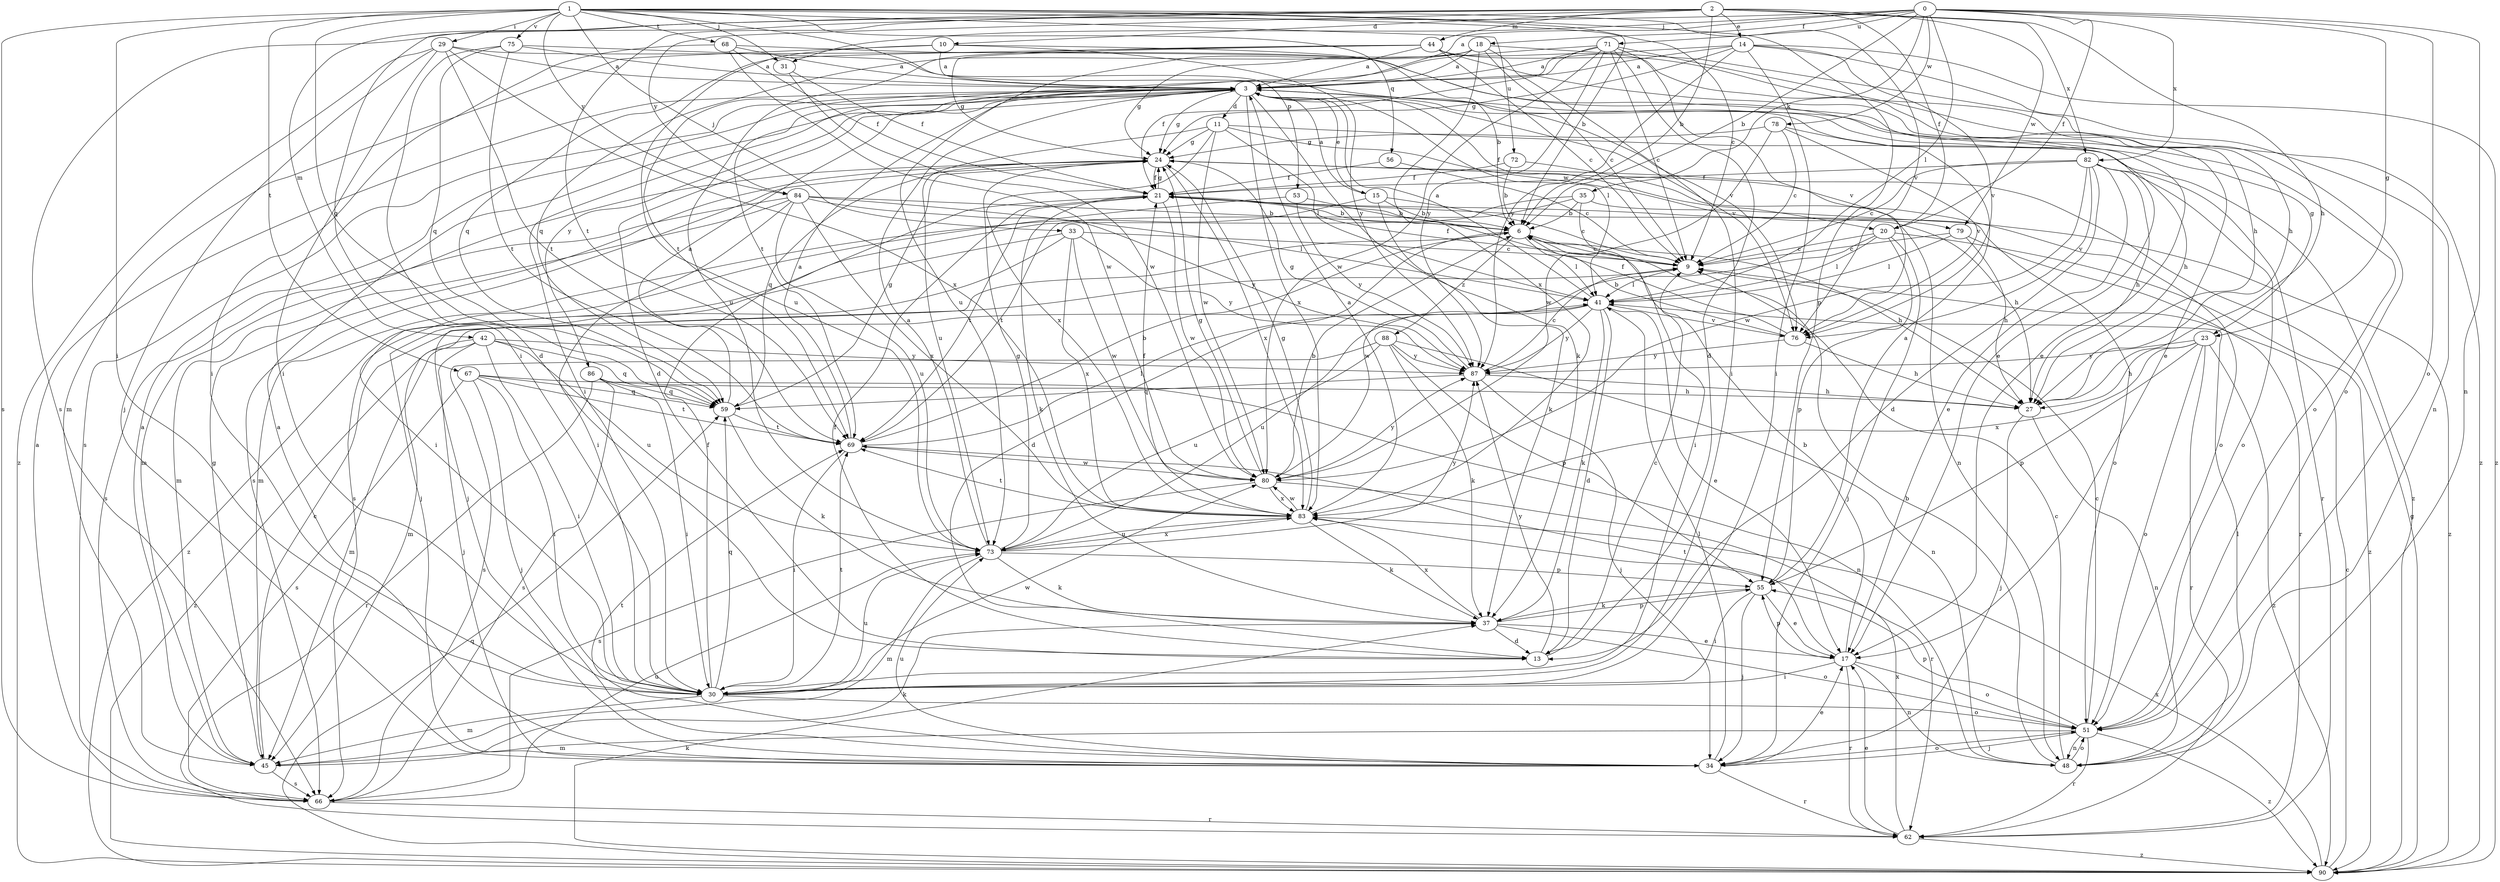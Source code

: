 strict digraph  {
0;
1;
2;
3;
6;
9;
10;
11;
13;
14;
15;
17;
18;
20;
21;
23;
24;
27;
29;
30;
31;
33;
34;
35;
37;
41;
42;
44;
45;
48;
51;
53;
55;
56;
59;
62;
66;
67;
68;
69;
71;
72;
73;
75;
76;
78;
79;
80;
82;
83;
84;
86;
87;
88;
90;
0 -> 3  [label=a];
0 -> 6  [label=b];
0 -> 18  [label=f];
0 -> 20  [label=f];
0 -> 23  [label=g];
0 -> 31  [label=j];
0 -> 35  [label=k];
0 -> 41  [label=l];
0 -> 48  [label=n];
0 -> 51  [label=o];
0 -> 66  [label=s];
0 -> 71  [label=u];
0 -> 78  [label=w];
0 -> 82  [label=x];
1 -> 6  [label=b];
1 -> 9  [label=c];
1 -> 29  [label=i];
1 -> 30  [label=i];
1 -> 31  [label=j];
1 -> 33  [label=j];
1 -> 53  [label=p];
1 -> 55  [label=p];
1 -> 56  [label=q];
1 -> 59  [label=q];
1 -> 66  [label=s];
1 -> 67  [label=t];
1 -> 68  [label=t];
1 -> 72  [label=u];
1 -> 75  [label=v];
1 -> 76  [label=v];
1 -> 84  [label=y];
2 -> 6  [label=b];
2 -> 10  [label=d];
2 -> 14  [label=e];
2 -> 20  [label=f];
2 -> 27  [label=h];
2 -> 30  [label=i];
2 -> 42  [label=m];
2 -> 44  [label=m];
2 -> 69  [label=t];
2 -> 79  [label=w];
2 -> 82  [label=x];
2 -> 84  [label=y];
3 -> 11  [label=d];
3 -> 13  [label=d];
3 -> 15  [label=e];
3 -> 20  [label=f];
3 -> 23  [label=g];
3 -> 24  [label=g];
3 -> 30  [label=i];
3 -> 37  [label=k];
3 -> 41  [label=l];
3 -> 51  [label=o];
3 -> 66  [label=s];
3 -> 76  [label=v];
3 -> 83  [label=x];
3 -> 86  [label=y];
6 -> 9  [label=c];
6 -> 13  [label=d];
6 -> 27  [label=h];
6 -> 34  [label=j];
6 -> 41  [label=l];
6 -> 88  [label=z];
9 -> 21  [label=f];
9 -> 41  [label=l];
10 -> 3  [label=a];
10 -> 6  [label=b];
10 -> 45  [label=m];
10 -> 73  [label=u];
10 -> 87  [label=y];
11 -> 24  [label=g];
11 -> 41  [label=l];
11 -> 73  [label=u];
11 -> 79  [label=w];
11 -> 80  [label=w];
11 -> 83  [label=x];
11 -> 90  [label=z];
13 -> 9  [label=c];
13 -> 21  [label=f];
13 -> 87  [label=y];
14 -> 3  [label=a];
14 -> 24  [label=g];
14 -> 30  [label=i];
14 -> 48  [label=n];
14 -> 69  [label=t];
14 -> 76  [label=v];
14 -> 87  [label=y];
14 -> 90  [label=z];
15 -> 3  [label=a];
15 -> 6  [label=b];
15 -> 9  [label=c];
15 -> 37  [label=k];
15 -> 45  [label=m];
17 -> 6  [label=b];
17 -> 30  [label=i];
17 -> 48  [label=n];
17 -> 51  [label=o];
17 -> 55  [label=p];
17 -> 62  [label=r];
17 -> 69  [label=t];
18 -> 3  [label=a];
18 -> 9  [label=c];
18 -> 24  [label=g];
18 -> 30  [label=i];
18 -> 59  [label=q];
18 -> 73  [label=u];
18 -> 83  [label=x];
18 -> 90  [label=z];
20 -> 9  [label=c];
20 -> 34  [label=j];
20 -> 41  [label=l];
20 -> 55  [label=p];
20 -> 80  [label=w];
20 -> 90  [label=z];
21 -> 6  [label=b];
21 -> 24  [label=g];
21 -> 27  [label=h];
21 -> 37  [label=k];
21 -> 51  [label=o];
21 -> 69  [label=t];
21 -> 80  [label=w];
23 -> 27  [label=h];
23 -> 51  [label=o];
23 -> 55  [label=p];
23 -> 62  [label=r];
23 -> 83  [label=x];
23 -> 87  [label=y];
23 -> 90  [label=z];
24 -> 21  [label=f];
24 -> 45  [label=m];
24 -> 51  [label=o];
24 -> 59  [label=q];
24 -> 66  [label=s];
24 -> 83  [label=x];
27 -> 34  [label=j];
27 -> 48  [label=n];
29 -> 3  [label=a];
29 -> 17  [label=e];
29 -> 30  [label=i];
29 -> 34  [label=j];
29 -> 69  [label=t];
29 -> 83  [label=x];
29 -> 90  [label=z];
30 -> 21  [label=f];
30 -> 45  [label=m];
30 -> 51  [label=o];
30 -> 59  [label=q];
30 -> 69  [label=t];
30 -> 73  [label=u];
30 -> 80  [label=w];
31 -> 21  [label=f];
31 -> 80  [label=w];
33 -> 9  [label=c];
33 -> 34  [label=j];
33 -> 80  [label=w];
33 -> 83  [label=x];
33 -> 87  [label=y];
33 -> 90  [label=z];
34 -> 3  [label=a];
34 -> 17  [label=e];
34 -> 41  [label=l];
34 -> 51  [label=o];
34 -> 62  [label=r];
34 -> 69  [label=t];
34 -> 73  [label=u];
35 -> 6  [label=b];
35 -> 30  [label=i];
35 -> 66  [label=s];
35 -> 69  [label=t];
35 -> 90  [label=z];
37 -> 13  [label=d];
37 -> 17  [label=e];
37 -> 51  [label=o];
37 -> 55  [label=p];
37 -> 83  [label=x];
41 -> 3  [label=a];
41 -> 13  [label=d];
41 -> 17  [label=e];
41 -> 37  [label=k];
41 -> 45  [label=m];
41 -> 73  [label=u];
41 -> 76  [label=v];
41 -> 87  [label=y];
42 -> 30  [label=i];
42 -> 34  [label=j];
42 -> 45  [label=m];
42 -> 59  [label=q];
42 -> 73  [label=u];
42 -> 87  [label=y];
42 -> 90  [label=z];
44 -> 3  [label=a];
44 -> 9  [label=c];
44 -> 17  [label=e];
44 -> 24  [label=g];
44 -> 27  [label=h];
44 -> 51  [label=o];
44 -> 59  [label=q];
44 -> 73  [label=u];
45 -> 3  [label=a];
45 -> 9  [label=c];
45 -> 24  [label=g];
45 -> 37  [label=k];
45 -> 66  [label=s];
48 -> 6  [label=b];
48 -> 9  [label=c];
48 -> 41  [label=l];
48 -> 51  [label=o];
51 -> 9  [label=c];
51 -> 34  [label=j];
51 -> 45  [label=m];
51 -> 48  [label=n];
51 -> 55  [label=p];
51 -> 62  [label=r];
51 -> 90  [label=z];
53 -> 6  [label=b];
53 -> 30  [label=i];
53 -> 87  [label=y];
55 -> 3  [label=a];
55 -> 17  [label=e];
55 -> 30  [label=i];
55 -> 34  [label=j];
55 -> 37  [label=k];
56 -> 9  [label=c];
56 -> 21  [label=f];
59 -> 3  [label=a];
59 -> 24  [label=g];
59 -> 37  [label=k];
59 -> 69  [label=t];
62 -> 17  [label=e];
62 -> 83  [label=x];
62 -> 90  [label=z];
66 -> 3  [label=a];
66 -> 62  [label=r];
66 -> 73  [label=u];
67 -> 30  [label=i];
67 -> 34  [label=j];
67 -> 48  [label=n];
67 -> 59  [label=q];
67 -> 66  [label=s];
67 -> 69  [label=t];
68 -> 3  [label=a];
68 -> 17  [label=e];
68 -> 21  [label=f];
68 -> 30  [label=i];
68 -> 80  [label=w];
69 -> 3  [label=a];
69 -> 6  [label=b];
69 -> 30  [label=i];
69 -> 41  [label=l];
69 -> 80  [label=w];
71 -> 3  [label=a];
71 -> 9  [label=c];
71 -> 13  [label=d];
71 -> 21  [label=f];
71 -> 27  [label=h];
71 -> 69  [label=t];
71 -> 76  [label=v];
71 -> 80  [label=w];
71 -> 87  [label=y];
72 -> 6  [label=b];
72 -> 21  [label=f];
72 -> 48  [label=n];
73 -> 3  [label=a];
73 -> 24  [label=g];
73 -> 37  [label=k];
73 -> 45  [label=m];
73 -> 55  [label=p];
73 -> 83  [label=x];
73 -> 87  [label=y];
75 -> 3  [label=a];
75 -> 13  [label=d];
75 -> 59  [label=q];
75 -> 69  [label=t];
75 -> 76  [label=v];
76 -> 6  [label=b];
76 -> 21  [label=f];
76 -> 27  [label=h];
76 -> 87  [label=y];
78 -> 9  [label=c];
78 -> 24  [label=g];
78 -> 27  [label=h];
78 -> 76  [label=v];
78 -> 80  [label=w];
79 -> 9  [label=c];
79 -> 27  [label=h];
79 -> 41  [label=l];
79 -> 62  [label=r];
80 -> 6  [label=b];
80 -> 24  [label=g];
80 -> 62  [label=r];
80 -> 66  [label=s];
80 -> 83  [label=x];
80 -> 87  [label=y];
82 -> 9  [label=c];
82 -> 13  [label=d];
82 -> 17  [label=e];
82 -> 21  [label=f];
82 -> 27  [label=h];
82 -> 51  [label=o];
82 -> 62  [label=r];
82 -> 76  [label=v];
82 -> 80  [label=w];
83 -> 3  [label=a];
83 -> 21  [label=f];
83 -> 24  [label=g];
83 -> 37  [label=k];
83 -> 69  [label=t];
83 -> 73  [label=u];
83 -> 80  [label=w];
84 -> 6  [label=b];
84 -> 30  [label=i];
84 -> 41  [label=l];
84 -> 45  [label=m];
84 -> 66  [label=s];
84 -> 73  [label=u];
84 -> 83  [label=x];
84 -> 87  [label=y];
86 -> 27  [label=h];
86 -> 30  [label=i];
86 -> 59  [label=q];
86 -> 62  [label=r];
86 -> 66  [label=s];
87 -> 9  [label=c];
87 -> 24  [label=g];
87 -> 27  [label=h];
87 -> 34  [label=j];
87 -> 59  [label=q];
88 -> 37  [label=k];
88 -> 48  [label=n];
88 -> 55  [label=p];
88 -> 66  [label=s];
88 -> 73  [label=u];
88 -> 87  [label=y];
90 -> 9  [label=c];
90 -> 24  [label=g];
90 -> 37  [label=k];
90 -> 59  [label=q];
90 -> 83  [label=x];
}
